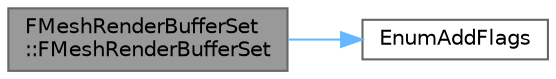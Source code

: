 digraph "FMeshRenderBufferSet::FMeshRenderBufferSet"
{
 // INTERACTIVE_SVG=YES
 // LATEX_PDF_SIZE
  bgcolor="transparent";
  edge [fontname=Helvetica,fontsize=10,labelfontname=Helvetica,labelfontsize=10];
  node [fontname=Helvetica,fontsize=10,shape=box,height=0.2,width=0.4];
  rankdir="LR";
  Node1 [id="Node000001",label="FMeshRenderBufferSet\l::FMeshRenderBufferSet",height=0.2,width=0.4,color="gray40", fillcolor="grey60", style="filled", fontcolor="black",tooltip=" "];
  Node1 -> Node2 [id="edge1_Node000001_Node000002",color="steelblue1",style="solid",tooltip=" "];
  Node2 [id="Node000002",label="EnumAddFlags",height=0.2,width=0.4,color="grey40", fillcolor="white", style="filled",URL="$d8/de7/EnumClassFlags_8h.html#afb6302d7b0038eb50a455a77de560617",tooltip=" "];
}
